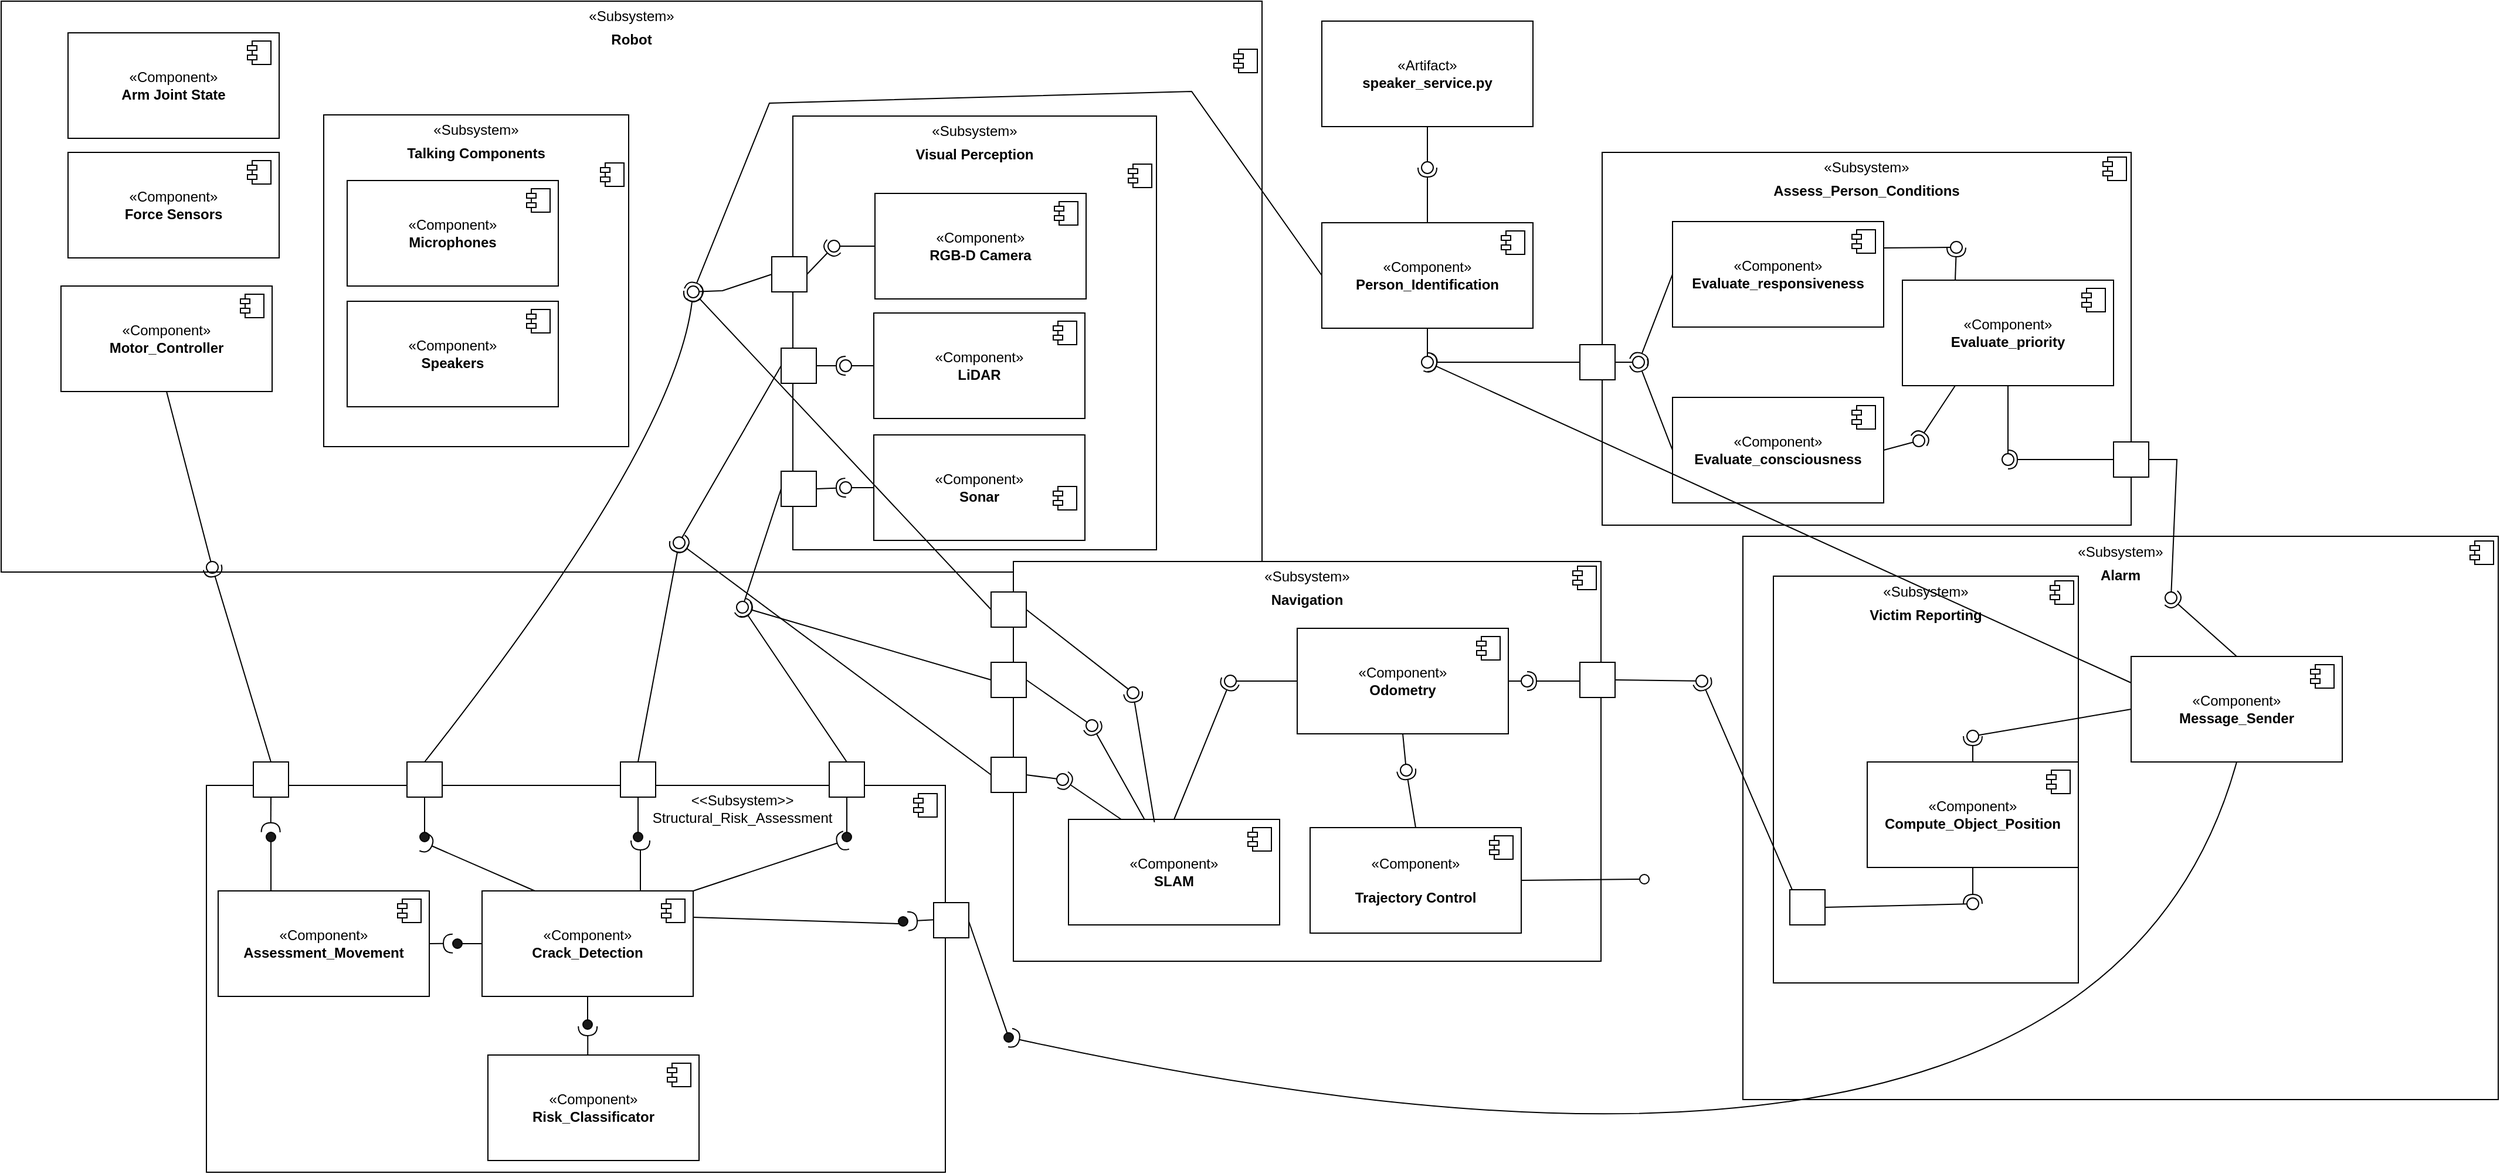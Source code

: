 <mxfile>
    <diagram id="xDpfQ2xx_pJfGpRfY9H-" name="Page-1">
        <mxGraphModel dx="2230" dy="1126" grid="1" gridSize="10" guides="1" tooltips="1" connect="1" arrows="1" fold="1" page="1" pageScale="1" pageWidth="850" pageHeight="1100" math="0" shadow="0">
            <root>
                <mxCell id="0"/>
                <mxCell id="1" parent="0"/>
                <mxCell id="260" value="&lt;p style=&quot;margin:0px;margin-top:6px;text-align:center;&quot;&gt;&lt;span style=&quot;color: rgb(0, 0, 0);&quot;&gt;«Subsystem»&lt;/span&gt;&lt;/p&gt;&lt;p style=&quot;margin:0px;margin-top:6px;text-align:center;&quot;&gt;&lt;b&gt;Robot&lt;/b&gt;&lt;/p&gt;&lt;p style=&quot;margin:0px;margin-left:8px;&quot;&gt;&lt;br&gt;&lt;/p&gt;" style="align=left;overflow=fill;html=1;dropTarget=0;whiteSpace=wrap;" vertex="1" parent="1">
                    <mxGeometry x="15" y="23" width="1075" height="487" as="geometry"/>
                </mxCell>
                <mxCell id="261" value="" style="shape=component;jettyWidth=8;jettyHeight=4;" vertex="1" parent="260">
                    <mxGeometry x="1" width="20" height="20" relative="1" as="geometry">
                        <mxPoint x="-24" y="41" as="offset"/>
                    </mxGeometry>
                </mxCell>
                <mxCell id="296" value="&lt;p style=&quot;margin:0px;margin-top:6px;text-align:center;&quot;&gt;&lt;span style=&quot;color: rgb(0, 0, 0);&quot;&gt;«Subsystem»&lt;/span&gt;&lt;/p&gt;&lt;p style=&quot;margin:0px;margin-top:6px;text-align:center;&quot;&gt;&lt;b&gt;Alarm&lt;/b&gt;&lt;/p&gt;&lt;p style=&quot;margin:0px;margin-left:8px;&quot;&gt;&lt;br&gt;&lt;/p&gt;" style="align=left;overflow=fill;html=1;dropTarget=0;whiteSpace=wrap;" vertex="1" parent="1">
                    <mxGeometry x="1500" y="479.5" width="644" height="480.5" as="geometry"/>
                </mxCell>
                <mxCell id="297" value="" style="shape=component;jettyWidth=8;jettyHeight=4;" vertex="1" parent="296">
                    <mxGeometry x="1" width="20" height="20" relative="1" as="geometry">
                        <mxPoint x="-24" y="4" as="offset"/>
                    </mxGeometry>
                </mxCell>
                <mxCell id="166" value="&lt;p style=&quot;margin:0px;margin-top:6px;text-align:center;&quot;&gt;&lt;span style=&quot;color: rgb(0, 0, 0);&quot;&gt;«Subsystem»&lt;/span&gt;&lt;/p&gt;&lt;p style=&quot;margin:0px;margin-top:6px;text-align:center;&quot;&gt;&lt;b&gt;Visual Perception&lt;/b&gt;&lt;/p&gt;&lt;p style=&quot;margin:0px;margin-left:8px;&quot;&gt;&lt;br&gt;&lt;/p&gt;" style="align=left;overflow=fill;html=1;dropTarget=0;whiteSpace=wrap;" vertex="1" parent="1">
                    <mxGeometry x="690" y="121" width="310" height="370" as="geometry"/>
                </mxCell>
                <mxCell id="167" value="" style="shape=component;jettyWidth=8;jettyHeight=4;" vertex="1" parent="166">
                    <mxGeometry x="1" width="20" height="20" relative="1" as="geometry">
                        <mxPoint x="-24" y="41" as="offset"/>
                    </mxGeometry>
                </mxCell>
                <mxCell id="247" value="&lt;p style=&quot;margin:0px;margin-top:6px;text-align:center;&quot;&gt;&lt;span style=&quot;color: rgb(0, 0, 0);&quot;&gt;«Subsystem»&lt;/span&gt;&lt;/p&gt;&lt;p style=&quot;margin:0px;margin-top:6px;text-align:center;&quot;&gt;&lt;b&gt;Talking Components&lt;/b&gt;&lt;/p&gt;&lt;p style=&quot;margin:0px;margin-left:8px;&quot;&gt;&lt;br&gt;&lt;/p&gt;" style="align=left;overflow=fill;html=1;dropTarget=0;whiteSpace=wrap;" vertex="1" parent="1">
                    <mxGeometry x="290" y="120" width="260" height="283" as="geometry"/>
                </mxCell>
                <mxCell id="248" value="" style="shape=component;jettyWidth=8;jettyHeight=4;" vertex="1" parent="247">
                    <mxGeometry x="1" width="20" height="20" relative="1" as="geometry">
                        <mxPoint x="-24" y="41" as="offset"/>
                    </mxGeometry>
                </mxCell>
                <mxCell id="69" value="" style="html=1;dropTarget=0;whiteSpace=wrap;" parent="1" vertex="1">
                    <mxGeometry x="190" y="692" width="630" height="330" as="geometry"/>
                </mxCell>
                <mxCell id="70" value="" style="shape=module;jettyWidth=8;jettyHeight=4;" parent="69" vertex="1">
                    <mxGeometry x="1" width="20" height="20" relative="1" as="geometry">
                        <mxPoint x="-27" y="7" as="offset"/>
                    </mxGeometry>
                </mxCell>
                <mxCell id="19" value="«Component»&lt;br&gt;&lt;b&gt;Microphones&lt;/b&gt;" style="html=1;dropTarget=0;whiteSpace=wrap;" parent="1" vertex="1">
                    <mxGeometry x="310" y="176" width="180" height="90" as="geometry"/>
                </mxCell>
                <mxCell id="20" value="" style="shape=module;jettyWidth=8;jettyHeight=4;" parent="19" vertex="1">
                    <mxGeometry x="1" width="20" height="20" relative="1" as="geometry">
                        <mxPoint x="-27" y="7" as="offset"/>
                    </mxGeometry>
                </mxCell>
                <mxCell id="21" value="«Component»&lt;br&gt;&lt;b&gt;Speakers&lt;/b&gt;" style="html=1;dropTarget=0;whiteSpace=wrap;" parent="1" vertex="1">
                    <mxGeometry x="310" y="279" width="180" height="90" as="geometry"/>
                </mxCell>
                <mxCell id="22" value="" style="shape=module;jettyWidth=8;jettyHeight=4;" parent="21" vertex="1">
                    <mxGeometry x="1" width="20" height="20" relative="1" as="geometry">
                        <mxPoint x="-27" y="7" as="offset"/>
                    </mxGeometry>
                </mxCell>
                <mxCell id="51" value="" style="html=1;rounded=0;" parent="1" vertex="1">
                    <mxGeometry x="680" y="319" width="30" height="30" as="geometry"/>
                </mxCell>
                <mxCell id="64" value="" style="rounded=0;orthogonalLoop=1;jettySize=auto;html=1;endArrow=halfCircle;endFill=0;endSize=6;strokeWidth=1;sketch=0;fontSize=12;curved=1;exitX=0.5;exitY=0;exitDx=0;exitDy=0;entryX=0.985;entryY=0.769;entryDx=0;entryDy=0;entryPerimeter=0;" parent="1" source="72" target="246" edge="1">
                    <mxGeometry relative="1" as="geometry">
                        <mxPoint x="-144.7" y="542.7" as="sourcePoint"/>
                        <mxPoint x="-290.48" y="498.52" as="targetPoint"/>
                        <Array as="points">
                            <mxPoint x="590" y="400"/>
                        </Array>
                    </mxGeometry>
                </mxCell>
                <mxCell id="67" value="«Component»&lt;br&gt;&lt;b&gt;Crack_Detection&lt;/b&gt;" style="html=1;dropTarget=0;whiteSpace=wrap;" parent="1" vertex="1">
                    <mxGeometry x="425" y="782" width="180" height="90" as="geometry"/>
                </mxCell>
                <mxCell id="68" value="" style="shape=module;jettyWidth=8;jettyHeight=4;" parent="67" vertex="1">
                    <mxGeometry x="1" width="20" height="20" relative="1" as="geometry">
                        <mxPoint x="-27" y="7" as="offset"/>
                    </mxGeometry>
                </mxCell>
                <mxCell id="71" value="&amp;lt;&amp;lt;Subsystem&amp;gt;&amp;gt;&lt;br&gt;Structural_Risk_Assessment" style="text;html=1;align=center;verticalAlign=middle;whiteSpace=wrap;rounded=0;" parent="1" vertex="1">
                    <mxGeometry x="592" y="692" width="110" height="40" as="geometry"/>
                </mxCell>
                <mxCell id="72" value="" style="html=1;rounded=0;" parent="1" vertex="1">
                    <mxGeometry x="361" y="672" width="30" height="30" as="geometry"/>
                </mxCell>
                <mxCell id="73" value="" style="html=1;rounded=0;" parent="1" vertex="1">
                    <mxGeometry x="543" y="672" width="30" height="30" as="geometry"/>
                </mxCell>
                <mxCell id="74" value="" style="html=1;rounded=0;" parent="1" vertex="1">
                    <mxGeometry x="721" y="672" width="30" height="30" as="geometry"/>
                </mxCell>
                <mxCell id="76" value="" style="endArrow=none;html=1;rounded=0;align=center;verticalAlign=top;endFill=0;labelBackgroundColor=none;endSize=2;" parent="1" source="78" edge="1">
                    <mxGeometry relative="1" as="geometry">
                        <mxPoint x="376" y="732" as="targetPoint"/>
                    </mxGeometry>
                </mxCell>
                <mxCell id="77" value="" style="endArrow=none;html=1;rounded=0;align=center;verticalAlign=top;endFill=0;labelBackgroundColor=none;endSize=2;" parent="1" target="78" edge="1">
                    <mxGeometry relative="1" as="geometry">
                        <mxPoint x="376" y="702" as="sourcePoint"/>
                        <mxPoint x="376" y="732" as="targetPoint"/>
                    </mxGeometry>
                </mxCell>
                <mxCell id="78" value="" style="ellipse;html=1;fontSize=11;align=center;fillColor=#191919;points=[];aspect=fixed;resizable=0;verticalAlign=bottom;labelPosition=center;verticalLabelPosition=top;flipH=1;" parent="1" vertex="1">
                    <mxGeometry x="372" y="732" width="8" height="8" as="geometry"/>
                </mxCell>
                <mxCell id="80" value="" style="endArrow=none;html=1;rounded=0;align=center;verticalAlign=top;endFill=0;labelBackgroundColor=none;endSize=2;" parent="1" target="81" edge="1">
                    <mxGeometry relative="1" as="geometry">
                        <mxPoint x="558" y="702" as="sourcePoint"/>
                        <mxPoint x="558" y="732" as="targetPoint"/>
                    </mxGeometry>
                </mxCell>
                <mxCell id="81" value="" style="ellipse;html=1;fontSize=11;align=center;fillColor=#191919;points=[];aspect=fixed;resizable=0;verticalAlign=bottom;labelPosition=center;verticalLabelPosition=top;flipH=1;" parent="1" vertex="1">
                    <mxGeometry x="554" y="732" width="8" height="8" as="geometry"/>
                </mxCell>
                <mxCell id="82" value="" style="endArrow=none;html=1;rounded=0;align=center;verticalAlign=top;endFill=0;labelBackgroundColor=none;endSize=2;" parent="1" target="83" edge="1">
                    <mxGeometry relative="1" as="geometry">
                        <mxPoint x="736" y="702" as="sourcePoint"/>
                        <mxPoint x="736" y="732" as="targetPoint"/>
                    </mxGeometry>
                </mxCell>
                <mxCell id="83" value="" style="ellipse;html=1;fontSize=11;align=center;fillColor=#191919;points=[];aspect=fixed;resizable=0;verticalAlign=bottom;labelPosition=center;verticalLabelPosition=top;flipH=1;" parent="1" vertex="1">
                    <mxGeometry x="732" y="732" width="8" height="8" as="geometry"/>
                </mxCell>
                <mxCell id="84" value="" style="rounded=0;orthogonalLoop=1;jettySize=auto;html=1;endArrow=halfCircle;endFill=0;endSize=6;strokeWidth=1;sketch=0;fontSize=12;curved=1;exitX=0.25;exitY=0;exitDx=0;exitDy=0;entryX=0.643;entryY=1.054;entryDx=0;entryDy=0;entryPerimeter=0;" parent="1" source="67" target="78" edge="1">
                    <mxGeometry relative="1" as="geometry">
                        <mxPoint x="371.43" y="842" as="sourcePoint"/>
                        <mxPoint x="371.72" y="812" as="targetPoint"/>
                    </mxGeometry>
                </mxCell>
                <mxCell id="85" value="" style="rounded=0;orthogonalLoop=1;jettySize=auto;html=1;endArrow=halfCircle;endFill=0;endSize=6;strokeWidth=1;sketch=0;fontSize=12;curved=1;exitX=0.75;exitY=0;exitDx=0;exitDy=0;" parent="1" source="67" edge="1">
                    <mxGeometry relative="1" as="geometry">
                        <mxPoint x="447" y="842" as="sourcePoint"/>
                        <mxPoint x="560" y="739" as="targetPoint"/>
                    </mxGeometry>
                </mxCell>
                <mxCell id="86" value="" style="rounded=0;orthogonalLoop=1;jettySize=auto;html=1;endArrow=halfCircle;endFill=0;endSize=6;strokeWidth=1;sketch=0;fontSize=12;curved=1;entryX=0.571;entryY=0.839;entryDx=0;entryDy=0;entryPerimeter=0;exitX=1;exitY=0;exitDx=0;exitDy=0;" parent="1" source="67" target="83" edge="1">
                    <mxGeometry relative="1" as="geometry">
                        <mxPoint x="482" y="852" as="sourcePoint"/>
                        <mxPoint x="563" y="749" as="targetPoint"/>
                    </mxGeometry>
                </mxCell>
                <mxCell id="88" value="" style="html=1;rounded=0;" parent="1" vertex="1">
                    <mxGeometry x="810" y="792" width="30" height="30" as="geometry"/>
                </mxCell>
                <mxCell id="93" value="" style="endArrow=none;html=1;rounded=0;align=center;verticalAlign=top;endFill=0;labelBackgroundColor=none;endSize=2;exitX=0.5;exitY=0.768;exitDx=0;exitDy=0;exitPerimeter=0;entryX=1;entryY=0.25;entryDx=0;entryDy=0;" parent="1" source="92" target="67" edge="1">
                    <mxGeometry relative="1" as="geometry">
                        <mxPoint x="569.71" y="602" as="sourcePoint"/>
                        <mxPoint x="569.71" y="632" as="targetPoint"/>
                    </mxGeometry>
                </mxCell>
                <mxCell id="94" value="" style="rounded=0;orthogonalLoop=1;jettySize=auto;html=1;endArrow=halfCircle;endFill=0;endSize=6;strokeWidth=1;sketch=0;fontSize=12;curved=1;exitX=0.5;exitY=0;exitDx=0;exitDy=0;" parent="1" target="92" edge="1">
                    <mxGeometry relative="1" as="geometry">
                        <mxPoint x="810" y="806.66" as="sourcePoint"/>
                        <mxPoint x="789.71" y="806.66" as="targetPoint"/>
                    </mxGeometry>
                </mxCell>
                <mxCell id="92" value="" style="ellipse;html=1;fontSize=11;align=center;fillColor=#191919;points=[];aspect=fixed;resizable=0;verticalAlign=bottom;labelPosition=center;verticalLabelPosition=top;flipH=1;" parent="1" vertex="1">
                    <mxGeometry x="780" y="804" width="8" height="8" as="geometry"/>
                </mxCell>
                <mxCell id="99" value="" style="endArrow=none;html=1;rounded=0;align=center;verticalAlign=top;endFill=0;labelBackgroundColor=none;endSize=2;exitX=1;exitY=0.5;exitDx=0;exitDy=0;" parent="1" target="101" edge="1">
                    <mxGeometry relative="1" as="geometry">
                        <mxPoint x="840" y="808" as="sourcePoint"/>
                        <mxPoint x="779.71" y="643" as="targetPoint"/>
                    </mxGeometry>
                </mxCell>
                <mxCell id="101" value="" style="ellipse;html=1;fontSize=11;align=center;fillColor=#191919;points=[];aspect=fixed;resizable=0;verticalAlign=bottom;labelPosition=center;verticalLabelPosition=top;flipH=1;" parent="1" vertex="1">
                    <mxGeometry x="870" y="903" width="8" height="8" as="geometry"/>
                </mxCell>
                <mxCell id="104" value="" style="rounded=0;orthogonalLoop=1;jettySize=auto;html=1;endArrow=halfCircle;endFill=0;endSize=6;strokeWidth=1;sketch=0;fontSize=12;curved=1;exitX=0.5;exitY=1;exitDx=0;exitDy=0;entryX=0.339;entryY=0.518;entryDx=0;entryDy=0;entryPerimeter=0;" parent="1" source="187" target="101" edge="1">
                    <mxGeometry relative="1" as="geometry">
                        <mxPoint x="1300" y="1005" as="sourcePoint"/>
                        <mxPoint x="378" y="551" as="targetPoint"/>
                        <Array as="points">
                            <mxPoint x="1800" y="1110"/>
                        </Array>
                    </mxGeometry>
                </mxCell>
                <mxCell id="109" value="«Component»&lt;br&gt;&lt;b&gt;Motor_Controller&lt;/b&gt;" style="html=1;dropTarget=0;whiteSpace=wrap;" parent="1" vertex="1">
                    <mxGeometry x="66" y="266" width="180" height="90" as="geometry"/>
                </mxCell>
                <mxCell id="110" value="" style="shape=module;jettyWidth=8;jettyHeight=4;" parent="109" vertex="1">
                    <mxGeometry x="1" width="20" height="20" relative="1" as="geometry">
                        <mxPoint x="-27" y="7" as="offset"/>
                    </mxGeometry>
                </mxCell>
                <mxCell id="131" value="«Component»&lt;br&gt;&lt;b&gt;Assessment_Movement&lt;/b&gt;" style="html=1;dropTarget=0;whiteSpace=wrap;" parent="1" vertex="1">
                    <mxGeometry x="200" y="782" width="180" height="90" as="geometry"/>
                </mxCell>
                <mxCell id="132" value="" style="shape=module;jettyWidth=8;jettyHeight=4;" parent="131" vertex="1">
                    <mxGeometry x="1" width="20" height="20" relative="1" as="geometry">
                        <mxPoint x="-27" y="7" as="offset"/>
                    </mxGeometry>
                </mxCell>
                <mxCell id="134" value="" style="rounded=0;orthogonalLoop=1;jettySize=auto;html=1;endArrow=halfCircle;endFill=0;endSize=6;strokeWidth=1;sketch=0;fontSize=12;curved=1;exitX=1;exitY=0.5;exitDx=0;exitDy=0;" parent="1" source="131" edge="1">
                    <mxGeometry relative="1" as="geometry">
                        <mxPoint x="380" y="826.82" as="sourcePoint"/>
                        <mxPoint x="400" y="826.82" as="targetPoint"/>
                    </mxGeometry>
                </mxCell>
                <mxCell id="135" value="" style="endArrow=none;html=1;rounded=0;align=center;verticalAlign=top;endFill=0;labelBackgroundColor=none;endSize=2;exitX=0;exitY=0.5;exitDx=0;exitDy=0;" parent="1" source="67" target="136" edge="1">
                    <mxGeometry relative="1" as="geometry">
                        <mxPoint x="418" y="827" as="sourcePoint"/>
                        <mxPoint x="382" y="823" as="targetPoint"/>
                    </mxGeometry>
                </mxCell>
                <mxCell id="136" value="" style="ellipse;html=1;fontSize=11;align=center;fillColor=#191919;points=[];aspect=fixed;resizable=0;verticalAlign=bottom;labelPosition=center;verticalLabelPosition=top;flipH=1;" parent="1" vertex="1">
                    <mxGeometry x="400" y="823" width="8" height="8" as="geometry"/>
                </mxCell>
                <mxCell id="138" value="" style="fontStyle=0;labelPosition=right;verticalLabelPosition=middle;align=left;verticalAlign=middle;spacingLeft=2;" parent="1" vertex="1">
                    <mxGeometry x="230" y="672" width="30" height="30" as="geometry"/>
                </mxCell>
                <mxCell id="141" value="«Component»&lt;br&gt;&lt;b&gt;Risk_Classificator&lt;/b&gt;" style="html=1;dropTarget=0;whiteSpace=wrap;" parent="1" vertex="1">
                    <mxGeometry x="430" y="922" width="180" height="90" as="geometry"/>
                </mxCell>
                <mxCell id="142" value="" style="shape=module;jettyWidth=8;jettyHeight=4;" parent="141" vertex="1">
                    <mxGeometry x="1" width="20" height="20" relative="1" as="geometry">
                        <mxPoint x="-27" y="7" as="offset"/>
                    </mxGeometry>
                </mxCell>
                <mxCell id="143" value="" style="rounded=0;orthogonalLoop=1;jettySize=auto;html=1;endArrow=halfCircle;endFill=0;endSize=6;strokeWidth=1;sketch=0;fontSize=12;curved=1;exitX=0.473;exitY=0.003;exitDx=0;exitDy=0;exitPerimeter=0;entryX=0.487;entryY=0.685;entryDx=0;entryDy=0;entryPerimeter=0;" parent="1" source="141" target="145" edge="1">
                    <mxGeometry relative="1" as="geometry">
                        <mxPoint x="519" y="906" as="sourcePoint"/>
                        <mxPoint x="539" y="905.82" as="targetPoint"/>
                    </mxGeometry>
                </mxCell>
                <mxCell id="144" value="" style="endArrow=none;html=1;rounded=0;align=center;verticalAlign=top;endFill=0;labelBackgroundColor=none;endSize=2;exitX=0.5;exitY=1;exitDx=0;exitDy=0;" parent="1" source="67" target="145" edge="1">
                    <mxGeometry relative="1" as="geometry">
                        <mxPoint x="564" y="906" as="sourcePoint"/>
                        <mxPoint x="521" y="902" as="targetPoint"/>
                    </mxGeometry>
                </mxCell>
                <mxCell id="145" value="" style="ellipse;html=1;fontSize=11;align=center;fillColor=#191919;points=[];aspect=fixed;resizable=0;verticalAlign=bottom;labelPosition=center;verticalLabelPosition=top;flipH=1;" parent="1" vertex="1">
                    <mxGeometry x="511" y="892" width="8" height="8" as="geometry"/>
                </mxCell>
                <mxCell id="148" value="" style="rounded=0;orthogonalLoop=1;jettySize=auto;html=1;endArrow=halfCircle;endFill=0;endSize=6;strokeWidth=1;sketch=0;fontSize=12;curved=1;exitX=0.5;exitY=1;exitDx=0;exitDy=0;entryX=0.087;entryY=0.121;entryDx=0;entryDy=0;entryPerimeter=0;" parent="1" source="138" target="69" edge="1">
                    <mxGeometry relative="1" as="geometry">
                        <mxPoint x="480" y="792" as="sourcePoint"/>
                        <mxPoint x="385" y="750" as="targetPoint"/>
                    </mxGeometry>
                </mxCell>
                <mxCell id="149" value="" style="endArrow=none;html=1;rounded=0;align=center;verticalAlign=top;endFill=0;labelBackgroundColor=none;endSize=2;exitX=0.25;exitY=0;exitDx=0;exitDy=0;" parent="1" source="131" target="150" edge="1">
                    <mxGeometry relative="1" as="geometry">
                        <mxPoint x="386" y="712" as="sourcePoint"/>
                        <mxPoint x="386" y="742" as="targetPoint"/>
                    </mxGeometry>
                </mxCell>
                <mxCell id="150" value="" style="ellipse;html=1;fontSize=11;align=center;fillColor=#191919;points=[];aspect=fixed;resizable=0;verticalAlign=bottom;labelPosition=center;verticalLabelPosition=top;flipH=1;" parent="1" vertex="1">
                    <mxGeometry x="241" y="732" width="8" height="8" as="geometry"/>
                </mxCell>
                <mxCell id="160" value="&lt;p style=&quot;margin:0px;margin-top:6px;text-align:center;&quot;&gt;&lt;span style=&quot;color: rgb(0, 0, 0);&quot;&gt;«Subsystem»&lt;/span&gt;&lt;/p&gt;&lt;p style=&quot;margin:0px;margin-top:6px;text-align:center;&quot;&gt;&lt;b&gt;Victim Reporting&lt;/b&gt;&lt;/p&gt;&lt;p style=&quot;margin:0px;margin-left:8px;&quot;&gt;&lt;br&gt;&lt;/p&gt;" style="align=left;overflow=fill;html=1;dropTarget=0;whiteSpace=wrap;" vertex="1" parent="1">
                    <mxGeometry x="1526" y="513.5" width="260" height="347" as="geometry"/>
                </mxCell>
                <mxCell id="161" value="" style="shape=component;jettyWidth=8;jettyHeight=4;" vertex="1" parent="160">
                    <mxGeometry x="1" width="20" height="20" relative="1" as="geometry">
                        <mxPoint x="-24" y="4" as="offset"/>
                    </mxGeometry>
                </mxCell>
                <mxCell id="162" value="&lt;p style=&quot;margin:0px;margin-top:6px;text-align:center;&quot;&gt;&lt;span style=&quot;color: rgb(0, 0, 0);&quot;&gt;«Subsystem»&lt;/span&gt;&lt;/p&gt;&lt;p style=&quot;margin:0px;margin-top:6px;text-align:center;&quot;&gt;&lt;b&gt;Assess_Person_Conditions&lt;/b&gt;&lt;/p&gt;&lt;p style=&quot;margin:0px;margin-left:8px;&quot;&gt;&lt;br&gt;&lt;/p&gt;" style="align=left;overflow=fill;html=1;dropTarget=0;whiteSpace=wrap;" vertex="1" parent="1">
                    <mxGeometry x="1380" y="152" width="451" height="318" as="geometry"/>
                </mxCell>
                <mxCell id="163" value="" style="shape=component;jettyWidth=8;jettyHeight=4;" vertex="1" parent="162">
                    <mxGeometry x="1" width="20" height="20" relative="1" as="geometry">
                        <mxPoint x="-24" y="4" as="offset"/>
                    </mxGeometry>
                </mxCell>
                <mxCell id="164" value="&lt;p style=&quot;margin:0px;margin-top:6px;text-align:center;&quot;&gt;&lt;span style=&quot;color: rgb(0, 0, 0);&quot;&gt;«Subsystem»&lt;/span&gt;&lt;/p&gt;&lt;p style=&quot;margin:0px;margin-top:6px;text-align:center;&quot;&gt;&lt;b&gt;Navigation&lt;/b&gt;&lt;/p&gt;&lt;p style=&quot;margin:0px;margin-left:8px;&quot;&gt;&lt;br&gt;&lt;/p&gt;" style="align=left;overflow=fill;html=1;dropTarget=0;whiteSpace=wrap;" vertex="1" parent="1">
                    <mxGeometry x="878" y="501" width="501" height="341" as="geometry"/>
                </mxCell>
                <mxCell id="165" value="" style="shape=component;jettyWidth=8;jettyHeight=4;" vertex="1" parent="164">
                    <mxGeometry x="1" width="20" height="20" relative="1" as="geometry">
                        <mxPoint x="-24" y="4" as="offset"/>
                    </mxGeometry>
                </mxCell>
                <mxCell id="168" value="«Component»&lt;br&gt;&lt;b&gt;RGB-D Camera&lt;/b&gt;" style="html=1;dropTarget=0;whiteSpace=wrap;" vertex="1" parent="1">
                    <mxGeometry x="760" y="187" width="180" height="90" as="geometry"/>
                </mxCell>
                <mxCell id="169" value="" style="shape=module;jettyWidth=8;jettyHeight=4;" vertex="1" parent="168">
                    <mxGeometry x="1" width="20" height="20" relative="1" as="geometry">
                        <mxPoint x="-27" y="7" as="offset"/>
                    </mxGeometry>
                </mxCell>
                <mxCell id="170" value="«Component»&lt;br&gt;&lt;b&gt;LiDAR&lt;/b&gt;" style="html=1;dropTarget=0;whiteSpace=wrap;" vertex="1" parent="1">
                    <mxGeometry x="759" y="289" width="180" height="90" as="geometry"/>
                </mxCell>
                <mxCell id="171" value="" style="shape=module;jettyWidth=8;jettyHeight=4;" vertex="1" parent="170">
                    <mxGeometry x="1" width="20" height="20" relative="1" as="geometry">
                        <mxPoint x="-27" y="7" as="offset"/>
                    </mxGeometry>
                </mxCell>
                <mxCell id="172" value="«Component»&lt;br&gt;&lt;b&gt;Sonar&lt;/b&gt;" style="html=1;dropTarget=0;whiteSpace=wrap;" vertex="1" parent="1">
                    <mxGeometry x="759" y="393" width="180" height="90" as="geometry"/>
                </mxCell>
                <mxCell id="173" value="" style="shape=module;jettyWidth=8;jettyHeight=4;" vertex="1" parent="172">
                    <mxGeometry x="1" width="20" height="20" relative="1" as="geometry">
                        <mxPoint x="-27" y="44" as="offset"/>
                    </mxGeometry>
                </mxCell>
                <mxCell id="174" value="«Component»&lt;br&gt;&lt;b&gt;Force Sensors&lt;/b&gt;" style="html=1;dropTarget=0;whiteSpace=wrap;" vertex="1" parent="1">
                    <mxGeometry x="72" y="152" width="180" height="90" as="geometry"/>
                </mxCell>
                <mxCell id="175" value="" style="shape=module;jettyWidth=8;jettyHeight=4;" vertex="1" parent="174">
                    <mxGeometry x="1" width="20" height="20" relative="1" as="geometry">
                        <mxPoint x="-27" y="7" as="offset"/>
                    </mxGeometry>
                </mxCell>
                <mxCell id="176" value="«Component»&lt;br&gt;&lt;b&gt;Odometry&lt;/b&gt;" style="html=1;dropTarget=0;whiteSpace=wrap;" vertex="1" parent="1">
                    <mxGeometry x="1120" y="558" width="180" height="90" as="geometry"/>
                </mxCell>
                <mxCell id="177" value="" style="shape=module;jettyWidth=8;jettyHeight=4;" vertex="1" parent="176">
                    <mxGeometry x="1" width="20" height="20" relative="1" as="geometry">
                        <mxPoint x="-27" y="7" as="offset"/>
                    </mxGeometry>
                </mxCell>
                <mxCell id="178" value="«Component»&lt;br&gt;&lt;b&gt;Arm Joint State&lt;/b&gt;" style="html=1;dropTarget=0;whiteSpace=wrap;" vertex="1" parent="1">
                    <mxGeometry x="72" y="50" width="180" height="90" as="geometry"/>
                </mxCell>
                <mxCell id="179" value="" style="shape=module;jettyWidth=8;jettyHeight=4;" vertex="1" parent="178">
                    <mxGeometry x="1" width="20" height="20" relative="1" as="geometry">
                        <mxPoint x="-27" y="7" as="offset"/>
                    </mxGeometry>
                </mxCell>
                <mxCell id="180" value="«Component»&lt;br&gt;&lt;b&gt;Person_Identification&lt;/b&gt;" style="html=1;dropTarget=0;whiteSpace=wrap;" vertex="1" parent="1">
                    <mxGeometry x="1141" y="212" width="180" height="90" as="geometry"/>
                </mxCell>
                <mxCell id="181" value="" style="shape=module;jettyWidth=8;jettyHeight=4;" vertex="1" parent="180">
                    <mxGeometry x="1" width="20" height="20" relative="1" as="geometry">
                        <mxPoint x="-27" y="7" as="offset"/>
                    </mxGeometry>
                </mxCell>
                <mxCell id="182" value="«Component»&lt;br&gt;&lt;b&gt;&lt;br&gt;Trajectory Control&lt;/b&gt;" style="html=1;dropTarget=0;whiteSpace=wrap;" vertex="1" parent="1">
                    <mxGeometry x="1131" y="728" width="180" height="90" as="geometry"/>
                </mxCell>
                <mxCell id="183" value="" style="shape=module;jettyWidth=8;jettyHeight=4;" vertex="1" parent="182">
                    <mxGeometry x="1" width="20" height="20" relative="1" as="geometry">
                        <mxPoint x="-27" y="7" as="offset"/>
                    </mxGeometry>
                </mxCell>
                <mxCell id="184" value="" style="rounded=0;orthogonalLoop=1;jettySize=auto;html=1;endArrow=halfCircle;endFill=0;endSize=6;strokeWidth=1;sketch=0;exitX=0.5;exitY=0;exitDx=0;exitDy=0;" edge="1" parent="1" source="182" target="186">
                    <mxGeometry relative="1" as="geometry">
                        <mxPoint x="1110" y="669" as="sourcePoint"/>
                    </mxGeometry>
                </mxCell>
                <mxCell id="185" value="" style="rounded=0;orthogonalLoop=1;jettySize=auto;html=1;endArrow=oval;endFill=0;sketch=0;sourcePerimeterSpacing=0;targetPerimeterSpacing=0;endSize=10;exitX=0.5;exitY=1;exitDx=0;exitDy=0;" edge="1" parent="1" source="176" target="186">
                    <mxGeometry relative="1" as="geometry">
                        <mxPoint x="1070" y="669" as="sourcePoint"/>
                    </mxGeometry>
                </mxCell>
                <mxCell id="186" value="" style="ellipse;whiteSpace=wrap;html=1;align=center;aspect=fixed;fillColor=none;strokeColor=none;resizable=0;perimeter=centerPerimeter;rotatable=0;allowArrows=0;points=[];outlineConnect=1;" vertex="1" parent="1">
                    <mxGeometry x="1208" y="674" width="10" height="10" as="geometry"/>
                </mxCell>
                <mxCell id="187" value="«Component»&lt;br&gt;&lt;b&gt;Message_Sender&lt;/b&gt;" style="html=1;dropTarget=0;whiteSpace=wrap;" vertex="1" parent="1">
                    <mxGeometry x="1831" y="582" width="180" height="90" as="geometry"/>
                </mxCell>
                <mxCell id="188" value="" style="shape=module;jettyWidth=8;jettyHeight=4;" vertex="1" parent="187">
                    <mxGeometry x="1" width="20" height="20" relative="1" as="geometry">
                        <mxPoint x="-27" y="7" as="offset"/>
                    </mxGeometry>
                </mxCell>
                <mxCell id="189" value="«Component»&lt;br&gt;&lt;b&gt;Compute_Object_Position&lt;/b&gt;" style="html=1;dropTarget=0;whiteSpace=wrap;" vertex="1" parent="1">
                    <mxGeometry x="1606" y="672" width="180" height="90" as="geometry"/>
                </mxCell>
                <mxCell id="190" value="" style="shape=module;jettyWidth=8;jettyHeight=4;" vertex="1" parent="189">
                    <mxGeometry x="1" width="20" height="20" relative="1" as="geometry">
                        <mxPoint x="-27" y="7" as="offset"/>
                    </mxGeometry>
                </mxCell>
                <mxCell id="191" value="" style="rounded=0;orthogonalLoop=1;jettySize=auto;html=1;endArrow=oval;endFill=0;sketch=0;sourcePerimeterSpacing=0;targetPerimeterSpacing=0;endSize=10;exitX=0.5;exitY=1;exitDx=0;exitDy=0;" edge="1" parent="1" source="221" target="192">
                    <mxGeometry relative="1" as="geometry">
                        <mxPoint x="939" y="177" as="sourcePoint"/>
                    </mxGeometry>
                </mxCell>
                <mxCell id="192" value="" style="ellipse;whiteSpace=wrap;html=1;align=center;aspect=fixed;fillColor=none;strokeColor=none;resizable=0;perimeter=centerPerimeter;rotatable=0;allowArrows=0;points=[];outlineConnect=1;" vertex="1" parent="1">
                    <mxGeometry x="1226" y="160" width="10" height="10" as="geometry"/>
                </mxCell>
                <mxCell id="193" value="" style="html=1;rounded=0;direction=south;" vertex="1" parent="1">
                    <mxGeometry x="672" y="241" width="30" height="30" as="geometry"/>
                </mxCell>
                <mxCell id="194" value="" style="rounded=0;orthogonalLoop=1;jettySize=auto;html=1;endArrow=halfCircle;endFill=0;endSize=6;strokeWidth=1;sketch=0;exitX=0.5;exitY=0;exitDx=0;exitDy=0;" edge="1" parent="1" source="193" target="196">
                    <mxGeometry relative="1" as="geometry">
                        <mxPoint x="982.0" y="231" as="sourcePoint"/>
                    </mxGeometry>
                </mxCell>
                <mxCell id="195" value="" style="rounded=0;orthogonalLoop=1;jettySize=auto;html=1;endArrow=oval;endFill=0;sketch=0;sourcePerimeterSpacing=0;targetPerimeterSpacing=0;endSize=10;exitX=0;exitY=0.5;exitDx=0;exitDy=0;" edge="1" parent="1" source="168" target="196">
                    <mxGeometry relative="1" as="geometry">
                        <mxPoint x="972" y="177" as="sourcePoint"/>
                    </mxGeometry>
                </mxCell>
                <mxCell id="196" value="" style="ellipse;whiteSpace=wrap;html=1;align=center;aspect=fixed;fillColor=none;strokeColor=none;resizable=0;perimeter=centerPerimeter;rotatable=0;allowArrows=0;points=[];outlineConnect=1;" vertex="1" parent="1">
                    <mxGeometry x="720" y="227" width="10" height="10" as="geometry"/>
                </mxCell>
                <mxCell id="197" value="" style="rounded=0;orthogonalLoop=1;jettySize=auto;html=1;endArrow=halfCircle;endFill=0;endSize=6;strokeWidth=1;sketch=0;exitX=0.5;exitY=1;exitDx=0;exitDy=0;" edge="1" parent="1" source="228" target="199">
                    <mxGeometry relative="1" as="geometry">
                        <mxPoint x="1074" y="336" as="sourcePoint"/>
                    </mxGeometry>
                </mxCell>
                <mxCell id="198" value="" style="rounded=0;orthogonalLoop=1;jettySize=auto;html=1;endArrow=oval;endFill=0;sketch=0;sourcePerimeterSpacing=0;targetPerimeterSpacing=0;endSize=10;exitX=0.5;exitY=1;exitDx=0;exitDy=0;" edge="1" parent="1" source="180" target="199">
                    <mxGeometry relative="1" as="geometry">
                        <mxPoint x="1231" y="357" as="sourcePoint"/>
                    </mxGeometry>
                </mxCell>
                <mxCell id="199" value="" style="ellipse;whiteSpace=wrap;html=1;align=center;aspect=fixed;fillColor=none;strokeColor=none;resizable=0;perimeter=centerPerimeter;rotatable=0;allowArrows=0;points=[];outlineConnect=1;" vertex="1" parent="1">
                    <mxGeometry x="1226" y="326" width="10" height="10" as="geometry"/>
                </mxCell>
                <mxCell id="200" value="" style="ellipse;whiteSpace=wrap;html=1;align=center;aspect=fixed;fillColor=none;strokeColor=none;resizable=0;perimeter=centerPerimeter;rotatable=0;allowArrows=0;points=[];outlineConnect=1;" vertex="1" parent="1">
                    <mxGeometry x="1086" y="261" width="10" height="10" as="geometry"/>
                </mxCell>
                <mxCell id="201" value="" style="html=1;rounded=0;" vertex="1" parent="1">
                    <mxGeometry x="1361" y="587" width="30" height="30" as="geometry"/>
                </mxCell>
                <mxCell id="202" value="" style="rounded=0;orthogonalLoop=1;jettySize=auto;html=1;endArrow=halfCircle;endFill=0;endSize=6;strokeWidth=1;sketch=0;exitX=0;exitY=0.5;exitDx=0;exitDy=0;" edge="1" parent="1" target="204">
                    <mxGeometry relative="1" as="geometry">
                        <mxPoint x="1361" y="603" as="sourcePoint"/>
                    </mxGeometry>
                </mxCell>
                <mxCell id="203" value="" style="rounded=0;orthogonalLoop=1;jettySize=auto;html=1;endArrow=oval;endFill=0;sketch=0;sourcePerimeterSpacing=0;targetPerimeterSpacing=0;endSize=10;exitX=1;exitY=0.5;exitDx=0;exitDy=0;" edge="1" parent="1" source="176" target="204">
                    <mxGeometry relative="1" as="geometry">
                        <mxPoint x="1296" y="603" as="sourcePoint"/>
                    </mxGeometry>
                </mxCell>
                <mxCell id="204" value="" style="ellipse;whiteSpace=wrap;html=1;align=center;aspect=fixed;fillColor=none;strokeColor=none;resizable=0;perimeter=centerPerimeter;rotatable=0;allowArrows=0;points=[];outlineConnect=1;" vertex="1" parent="1">
                    <mxGeometry x="1311" y="598" width="10" height="10" as="geometry"/>
                </mxCell>
                <mxCell id="205" value="" style="rounded=0;orthogonalLoop=1;jettySize=auto;html=1;endArrow=halfCircle;endFill=0;endSize=6;strokeWidth=1;sketch=0;exitX=0.5;exitY=1;exitDx=0;exitDy=0;" edge="1" parent="1" source="208" target="207">
                    <mxGeometry relative="1" as="geometry">
                        <mxPoint x="1701" y="839" as="sourcePoint"/>
                    </mxGeometry>
                </mxCell>
                <mxCell id="206" value="" style="rounded=0;orthogonalLoop=1;jettySize=auto;html=1;endArrow=oval;endFill=0;sketch=0;sourcePerimeterSpacing=0;targetPerimeterSpacing=0;endSize=10;exitX=1;exitY=0.5;exitDx=0;exitDy=0;" edge="1" parent="1" source="201" target="207">
                    <mxGeometry relative="1" as="geometry">
                        <mxPoint x="1538" y="388" as="sourcePoint"/>
                    </mxGeometry>
                </mxCell>
                <mxCell id="207" value="" style="ellipse;whiteSpace=wrap;html=1;align=center;aspect=fixed;fillColor=none;strokeColor=none;resizable=0;perimeter=centerPerimeter;rotatable=0;allowArrows=0;points=[];outlineConnect=1;" vertex="1" parent="1">
                    <mxGeometry x="1460" y="598" width="10" height="10" as="geometry"/>
                </mxCell>
                <mxCell id="208" value="" style="html=1;rounded=0;" vertex="1" parent="1">
                    <mxGeometry x="1540" y="781" width="30" height="30" as="geometry"/>
                </mxCell>
                <mxCell id="209" value="" style="rounded=0;orthogonalLoop=1;jettySize=auto;html=1;endArrow=halfCircle;endFill=0;endSize=6;strokeWidth=1;sketch=0;exitX=0.5;exitY=1;exitDx=0;exitDy=0;" edge="1" parent="1" source="189" target="211">
                    <mxGeometry relative="1" as="geometry">
                        <mxPoint x="1741" y="790" as="sourcePoint"/>
                    </mxGeometry>
                </mxCell>
                <mxCell id="210" value="" style="rounded=0;orthogonalLoop=1;jettySize=auto;html=1;endArrow=oval;endFill=0;sketch=0;sourcePerimeterSpacing=0;targetPerimeterSpacing=0;endSize=10;exitX=1;exitY=0.5;exitDx=0;exitDy=0;" edge="1" parent="1" source="208" target="211">
                    <mxGeometry relative="1" as="geometry">
                        <mxPoint x="1701" y="790" as="sourcePoint"/>
                    </mxGeometry>
                </mxCell>
                <mxCell id="211" value="" style="ellipse;whiteSpace=wrap;html=1;align=center;aspect=fixed;fillColor=none;strokeColor=none;resizable=0;perimeter=centerPerimeter;rotatable=0;allowArrows=0;points=[];outlineConnect=1;" vertex="1" parent="1">
                    <mxGeometry x="1691" y="788" width="10" height="10" as="geometry"/>
                </mxCell>
                <mxCell id="212" value="" style="rounded=0;orthogonalLoop=1;jettySize=auto;html=1;endArrow=halfCircle;endFill=0;endSize=6;strokeWidth=1;sketch=0;exitX=0.5;exitY=0;exitDx=0;exitDy=0;entryX=0.629;entryY=0.143;entryDx=0;entryDy=0;entryPerimeter=0;" edge="1" parent="1" source="187" target="214">
                    <mxGeometry relative="1" as="geometry">
                        <mxPoint x="1591" y="791" as="sourcePoint"/>
                    </mxGeometry>
                </mxCell>
                <mxCell id="213" value="" style="rounded=0;orthogonalLoop=1;jettySize=auto;html=1;endArrow=oval;endFill=0;sketch=0;sourcePerimeterSpacing=0;targetPerimeterSpacing=0;endSize=10;exitX=0.5;exitY=0;exitDx=0;exitDy=0;" edge="1" parent="1" source="229" target="214">
                    <mxGeometry relative="1" as="geometry">
                        <mxPoint x="1836" y="99" as="sourcePoint"/>
                        <Array as="points">
                            <mxPoint x="1870" y="414"/>
                        </Array>
                    </mxGeometry>
                </mxCell>
                <mxCell id="214" value="" style="ellipse;whiteSpace=wrap;html=1;align=center;aspect=fixed;fillColor=none;strokeColor=none;resizable=0;perimeter=centerPerimeter;rotatable=0;allowArrows=0;points=[];outlineConnect=1;" vertex="1" parent="1">
                    <mxGeometry x="1860" y="527" width="10" height="10" as="geometry"/>
                </mxCell>
                <mxCell id="215" value="" style="html=1;verticalAlign=bottom;labelBackgroundColor=none;endArrow=oval;endFill=0;endSize=8;exitX=1;exitY=0.5;exitDx=0;exitDy=0;" edge="1" parent="1" source="182">
                    <mxGeometry width="160" relative="1" as="geometry">
                        <mxPoint x="1456" y="757" as="sourcePoint"/>
                        <mxPoint x="1416" y="772" as="targetPoint"/>
                    </mxGeometry>
                </mxCell>
                <mxCell id="216" value="" style="rounded=0;orthogonalLoop=1;jettySize=auto;html=1;endArrow=halfCircle;endFill=0;endSize=6;strokeWidth=1;sketch=0;exitX=0.5;exitY=0;exitDx=0;exitDy=0;" edge="1" parent="1" source="189" target="218">
                    <mxGeometry relative="1" as="geometry">
                        <mxPoint x="1721" y="665" as="sourcePoint"/>
                    </mxGeometry>
                </mxCell>
                <mxCell id="217" value="" style="rounded=0;orthogonalLoop=1;jettySize=auto;html=1;endArrow=oval;endFill=0;sketch=0;sourcePerimeterSpacing=0;targetPerimeterSpacing=0;endSize=10;exitX=0;exitY=0.5;exitDx=0;exitDy=0;" edge="1" parent="1" source="187" target="218">
                    <mxGeometry relative="1" as="geometry">
                        <mxPoint x="1681" y="665" as="sourcePoint"/>
                    </mxGeometry>
                </mxCell>
                <mxCell id="218" value="" style="ellipse;whiteSpace=wrap;html=1;align=center;aspect=fixed;fillColor=none;strokeColor=none;resizable=0;perimeter=centerPerimeter;rotatable=0;allowArrows=0;points=[];outlineConnect=1;" vertex="1" parent="1">
                    <mxGeometry x="1691" y="645" width="10" height="10" as="geometry"/>
                </mxCell>
                <mxCell id="219" value="" style="rounded=0;orthogonalLoop=1;jettySize=auto;html=1;endArrow=halfCircle;endFill=0;endSize=6;strokeWidth=1;sketch=0;exitX=0.5;exitY=0;exitDx=0;exitDy=0;" edge="1" parent="1" source="180" target="220">
                    <mxGeometry relative="1" as="geometry">
                        <mxPoint x="1116" y="217" as="sourcePoint"/>
                    </mxGeometry>
                </mxCell>
                <mxCell id="220" value="" style="ellipse;whiteSpace=wrap;html=1;align=center;aspect=fixed;fillColor=none;strokeColor=none;resizable=0;perimeter=centerPerimeter;rotatable=0;allowArrows=0;points=[];outlineConnect=1;" vertex="1" parent="1">
                    <mxGeometry x="1226" y="160" width="10" height="10" as="geometry"/>
                </mxCell>
                <mxCell id="221" value="«Artifact&lt;span style=&quot;background-color: transparent;&quot;&gt;»&lt;/span&gt;&lt;div&gt;&lt;b&gt;speaker_service.py&lt;/b&gt;&lt;/div&gt;" style="html=1;dropTarget=0;whiteSpace=wrap;" vertex="1" parent="1">
                    <mxGeometry x="1141" y="40" width="180" height="90" as="geometry"/>
                </mxCell>
                <mxCell id="222" value="«Component»&lt;br&gt;&lt;b&gt;Evaluate_consciousness&lt;/b&gt;" style="html=1;dropTarget=0;whiteSpace=wrap;" vertex="1" parent="1">
                    <mxGeometry x="1440" y="361" width="180" height="90" as="geometry"/>
                </mxCell>
                <mxCell id="223" value="" style="shape=module;jettyWidth=8;jettyHeight=4;" vertex="1" parent="222">
                    <mxGeometry x="1" width="20" height="20" relative="1" as="geometry">
                        <mxPoint x="-27" y="7" as="offset"/>
                    </mxGeometry>
                </mxCell>
                <mxCell id="224" value="«Component»&lt;br&gt;&lt;b&gt;Evaluate_responsiveness&lt;/b&gt;" style="html=1;dropTarget=0;whiteSpace=wrap;" vertex="1" parent="1">
                    <mxGeometry x="1440" y="211" width="180" height="90" as="geometry"/>
                </mxCell>
                <mxCell id="225" value="" style="shape=module;jettyWidth=8;jettyHeight=4;" vertex="1" parent="224">
                    <mxGeometry x="1" width="20" height="20" relative="1" as="geometry">
                        <mxPoint x="-27" y="7" as="offset"/>
                    </mxGeometry>
                </mxCell>
                <mxCell id="226" value="«Component»&lt;br&gt;&lt;b&gt;Evaluate_priority&lt;/b&gt;" style="html=1;dropTarget=0;whiteSpace=wrap;" vertex="1" parent="1">
                    <mxGeometry x="1636" y="261" width="180" height="90" as="geometry"/>
                </mxCell>
                <mxCell id="227" value="" style="shape=module;jettyWidth=8;jettyHeight=4;" vertex="1" parent="226">
                    <mxGeometry x="1" width="20" height="20" relative="1" as="geometry">
                        <mxPoint x="-27" y="7" as="offset"/>
                    </mxGeometry>
                </mxCell>
                <mxCell id="228" value="" style="html=1;rounded=0;direction=south;" vertex="1" parent="1">
                    <mxGeometry x="1361" y="316" width="30" height="30" as="geometry"/>
                </mxCell>
                <mxCell id="229" value="" style="html=1;rounded=0;direction=south;" vertex="1" parent="1">
                    <mxGeometry x="1816" y="399" width="30" height="30" as="geometry"/>
                </mxCell>
                <mxCell id="230" value="" style="rounded=0;orthogonalLoop=1;jettySize=auto;html=1;endArrow=halfCircle;endFill=0;endSize=6;strokeWidth=1;sketch=0;exitX=0.5;exitY=1;exitDx=0;exitDy=0;" edge="1" parent="1" source="229" target="232">
                    <mxGeometry relative="1" as="geometry">
                        <mxPoint x="1770" y="416" as="sourcePoint"/>
                    </mxGeometry>
                </mxCell>
                <mxCell id="231" value="" style="rounded=0;orthogonalLoop=1;jettySize=auto;html=1;endArrow=oval;endFill=0;sketch=0;sourcePerimeterSpacing=0;targetPerimeterSpacing=0;endSize=10;exitX=0.5;exitY=1;exitDx=0;exitDy=0;" edge="1" parent="1" source="226" target="232">
                    <mxGeometry relative="1" as="geometry">
                        <mxPoint x="1730" y="416" as="sourcePoint"/>
                    </mxGeometry>
                </mxCell>
                <mxCell id="232" value="" style="ellipse;whiteSpace=wrap;html=1;align=center;aspect=fixed;fillColor=none;strokeColor=none;resizable=0;perimeter=centerPerimeter;rotatable=0;allowArrows=0;points=[];outlineConnect=1;" vertex="1" parent="1">
                    <mxGeometry x="1721" y="409" width="10" height="10" as="geometry"/>
                </mxCell>
                <mxCell id="233" value="" style="rounded=0;orthogonalLoop=1;jettySize=auto;html=1;endArrow=halfCircle;endFill=0;endSize=6;strokeWidth=1;sketch=0;exitX=0.25;exitY=0;exitDx=0;exitDy=0;" edge="1" parent="1" source="226" target="235">
                    <mxGeometry relative="1" as="geometry">
                        <mxPoint x="1721" y="230" as="sourcePoint"/>
                    </mxGeometry>
                </mxCell>
                <mxCell id="234" value="" style="rounded=0;orthogonalLoop=1;jettySize=auto;html=1;endArrow=oval;endFill=0;sketch=0;sourcePerimeterSpacing=0;targetPerimeterSpacing=0;endSize=10;exitX=1;exitY=0.25;exitDx=0;exitDy=0;" edge="1" parent="1" source="224" target="235">
                    <mxGeometry relative="1" as="geometry">
                        <mxPoint x="1681" y="230" as="sourcePoint"/>
                    </mxGeometry>
                </mxCell>
                <mxCell id="235" value="" style="ellipse;whiteSpace=wrap;html=1;align=center;aspect=fixed;fillColor=none;strokeColor=none;resizable=0;perimeter=centerPerimeter;rotatable=0;allowArrows=0;points=[];outlineConnect=1;" vertex="1" parent="1">
                    <mxGeometry x="1677" y="228" width="10" height="10" as="geometry"/>
                </mxCell>
                <mxCell id="236" value="" style="rounded=0;orthogonalLoop=1;jettySize=auto;html=1;endArrow=halfCircle;endFill=0;endSize=6;strokeWidth=1;sketch=0;exitX=0;exitY=0.5;exitDx=0;exitDy=0;" edge="1" parent="1" source="224" target="238">
                    <mxGeometry relative="1" as="geometry">
                        <mxPoint x="1450" y="256" as="sourcePoint"/>
                    </mxGeometry>
                </mxCell>
                <mxCell id="237" value="" style="rounded=0;orthogonalLoop=1;jettySize=auto;html=1;endArrow=oval;endFill=0;sketch=0;sourcePerimeterSpacing=0;targetPerimeterSpacing=0;endSize=10;exitX=0.5;exitY=0;exitDx=0;exitDy=0;" edge="1" parent="1" source="228" target="238">
                    <mxGeometry relative="1" as="geometry">
                        <mxPoint x="1410" y="256" as="sourcePoint"/>
                    </mxGeometry>
                </mxCell>
                <mxCell id="238" value="" style="ellipse;whiteSpace=wrap;html=1;align=center;aspect=fixed;fillColor=none;strokeColor=none;resizable=0;perimeter=centerPerimeter;rotatable=0;allowArrows=0;points=[];outlineConnect=1;" vertex="1" parent="1">
                    <mxGeometry x="1406" y="326" width="10" height="10" as="geometry"/>
                </mxCell>
                <mxCell id="239" value="" style="rounded=0;orthogonalLoop=1;jettySize=auto;html=1;endArrow=halfCircle;endFill=0;endSize=6;strokeWidth=1;sketch=0;fontSize=12;curved=1;exitX=0;exitY=0.5;exitDx=0;exitDy=0;entryX=0.53;entryY=0.667;entryDx=0;entryDy=0;entryPerimeter=0;" edge="1" parent="1" source="222" target="238">
                    <mxGeometry relative="1" as="geometry">
                        <mxPoint x="1431" y="295" as="sourcePoint"/>
                    </mxGeometry>
                </mxCell>
                <mxCell id="240" value="" style="ellipse;whiteSpace=wrap;html=1;align=center;aspect=fixed;fillColor=none;strokeColor=none;resizable=0;perimeter=centerPerimeter;rotatable=0;allowArrows=0;points=[];outlineConnect=1;" vertex="1" parent="1">
                    <mxGeometry x="1406" y="290" width="10" height="10" as="geometry"/>
                </mxCell>
                <mxCell id="241" value="" style="rounded=0;orthogonalLoop=1;jettySize=auto;html=1;endArrow=halfCircle;endFill=0;endSize=6;strokeWidth=1;sketch=0;exitX=0.25;exitY=1;exitDx=0;exitDy=0;" edge="1" parent="1" source="226" target="243">
                    <mxGeometry relative="1" as="geometry">
                        <mxPoint x="1670" y="398" as="sourcePoint"/>
                    </mxGeometry>
                </mxCell>
                <mxCell id="242" value="" style="rounded=0;orthogonalLoop=1;jettySize=auto;html=1;endArrow=oval;endFill=0;sketch=0;sourcePerimeterSpacing=0;targetPerimeterSpacing=0;endSize=10;exitX=1;exitY=0.5;exitDx=0;exitDy=0;" edge="1" parent="1" source="222" target="243">
                    <mxGeometry relative="1" as="geometry">
                        <mxPoint x="1630" y="398" as="sourcePoint"/>
                    </mxGeometry>
                </mxCell>
                <mxCell id="243" value="" style="ellipse;whiteSpace=wrap;html=1;align=center;aspect=fixed;fillColor=none;strokeColor=none;resizable=0;perimeter=centerPerimeter;rotatable=0;allowArrows=0;points=[];outlineConnect=1;" vertex="1" parent="1">
                    <mxGeometry x="1645" y="393" width="10" height="10" as="geometry"/>
                </mxCell>
                <mxCell id="244" value="" style="rounded=0;orthogonalLoop=1;jettySize=auto;html=1;endArrow=halfCircle;endFill=0;endSize=6;strokeWidth=1;sketch=0;exitX=0;exitY=0.5;exitDx=0;exitDy=0;" edge="1" parent="1" source="180" target="246">
                    <mxGeometry relative="1" as="geometry">
                        <mxPoint x="1096" y="268" as="sourcePoint"/>
                        <Array as="points">
                            <mxPoint x="1030" y="100"/>
                            <mxPoint x="670" y="110"/>
                        </Array>
                    </mxGeometry>
                </mxCell>
                <mxCell id="245" value="" style="rounded=0;orthogonalLoop=1;jettySize=auto;html=1;endArrow=oval;endFill=0;sketch=0;sourcePerimeterSpacing=0;targetPerimeterSpacing=0;endSize=10;exitX=0.5;exitY=1;exitDx=0;exitDy=0;" edge="1" parent="1" source="193" target="246">
                    <mxGeometry relative="1" as="geometry">
                        <mxPoint x="1056" y="268" as="sourcePoint"/>
                        <Array as="points">
                            <mxPoint x="630" y="270"/>
                        </Array>
                    </mxGeometry>
                </mxCell>
                <mxCell id="246" value="" style="ellipse;whiteSpace=wrap;html=1;align=center;aspect=fixed;fillColor=none;strokeColor=none;resizable=0;perimeter=centerPerimeter;rotatable=0;allowArrows=0;points=[];outlineConnect=1;" vertex="1" parent="1">
                    <mxGeometry x="600" y="266" width="10" height="10" as="geometry"/>
                </mxCell>
                <mxCell id="249" value="" style="rounded=0;orthogonalLoop=1;jettySize=auto;html=1;endArrow=halfCircle;endFill=0;endSize=6;strokeWidth=1;sketch=0;exitX=1;exitY=0.5;exitDx=0;exitDy=0;" edge="1" target="251" parent="1" source="51">
                    <mxGeometry relative="1" as="geometry">
                        <mxPoint x="640" y="248" as="sourcePoint"/>
                    </mxGeometry>
                </mxCell>
                <mxCell id="250" value="" style="rounded=0;orthogonalLoop=1;jettySize=auto;html=1;endArrow=oval;endFill=0;sketch=0;sourcePerimeterSpacing=0;targetPerimeterSpacing=0;endSize=10;exitX=0;exitY=0.5;exitDx=0;exitDy=0;" edge="1" target="251" parent="1" source="170">
                    <mxGeometry relative="1" as="geometry">
                        <mxPoint x="600" y="248" as="sourcePoint"/>
                    </mxGeometry>
                </mxCell>
                <mxCell id="251" value="" style="ellipse;whiteSpace=wrap;html=1;align=center;aspect=fixed;fillColor=none;strokeColor=none;resizable=0;perimeter=centerPerimeter;rotatable=0;allowArrows=0;points=[];outlineConnect=1;" vertex="1" parent="1">
                    <mxGeometry x="730" y="329" width="10" height="10" as="geometry"/>
                </mxCell>
                <mxCell id="256" value="" style="html=1;rounded=0;" vertex="1" parent="1">
                    <mxGeometry x="680" y="424" width="30" height="30" as="geometry"/>
                </mxCell>
                <mxCell id="257" value="" style="rounded=0;orthogonalLoop=1;jettySize=auto;html=1;endArrow=halfCircle;endFill=0;endSize=6;strokeWidth=1;sketch=0;exitX=1;exitY=0.5;exitDx=0;exitDy=0;" edge="1" parent="1" source="256" target="259">
                    <mxGeometry relative="1" as="geometry">
                        <mxPoint x="640" y="364" as="sourcePoint"/>
                    </mxGeometry>
                </mxCell>
                <mxCell id="258" value="" style="rounded=0;orthogonalLoop=1;jettySize=auto;html=1;endArrow=oval;endFill=0;sketch=0;sourcePerimeterSpacing=0;targetPerimeterSpacing=0;endSize=10;exitX=0;exitY=0.5;exitDx=0;exitDy=0;" edge="1" parent="1" target="259" source="172">
                    <mxGeometry relative="1" as="geometry">
                        <mxPoint x="759" y="450" as="sourcePoint"/>
                    </mxGeometry>
                </mxCell>
                <mxCell id="259" value="" style="ellipse;whiteSpace=wrap;html=1;align=center;aspect=fixed;fillColor=none;strokeColor=none;resizable=0;perimeter=centerPerimeter;rotatable=0;allowArrows=0;points=[];outlineConnect=1;" vertex="1" parent="1">
                    <mxGeometry x="730" y="433" width="10" height="10" as="geometry"/>
                </mxCell>
                <mxCell id="262" value="" style="rounded=0;orthogonalLoop=1;jettySize=auto;html=1;endArrow=halfCircle;endFill=0;endSize=6;strokeWidth=1;sketch=0;exitX=0.5;exitY=0;exitDx=0;exitDy=0;" edge="1" target="264" parent="1" source="73">
                    <mxGeometry relative="1" as="geometry">
                        <mxPoint x="613" y="485" as="sourcePoint"/>
                    </mxGeometry>
                </mxCell>
                <mxCell id="263" value="" style="rounded=0;orthogonalLoop=1;jettySize=auto;html=1;endArrow=oval;endFill=0;sketch=0;sourcePerimeterSpacing=0;targetPerimeterSpacing=0;endSize=10;exitX=0;exitY=0.5;exitDx=0;exitDy=0;" edge="1" target="264" parent="1" source="51">
                    <mxGeometry relative="1" as="geometry">
                        <mxPoint x="573" y="485" as="sourcePoint"/>
                    </mxGeometry>
                </mxCell>
                <mxCell id="264" value="" style="ellipse;whiteSpace=wrap;html=1;align=center;aspect=fixed;fillColor=none;strokeColor=none;resizable=0;perimeter=centerPerimeter;rotatable=0;allowArrows=0;points=[];outlineConnect=1;" vertex="1" parent="1">
                    <mxGeometry x="588" y="480" width="10" height="10" as="geometry"/>
                </mxCell>
                <mxCell id="265" value="" style="rounded=0;orthogonalLoop=1;jettySize=auto;html=1;endArrow=halfCircle;endFill=0;endSize=6;strokeWidth=1;sketch=0;exitX=0.5;exitY=0;exitDx=0;exitDy=0;" edge="1" target="267" parent="1" source="74">
                    <mxGeometry relative="1" as="geometry">
                        <mxPoint x="667" y="540" as="sourcePoint"/>
                    </mxGeometry>
                </mxCell>
                <mxCell id="266" value="" style="rounded=0;orthogonalLoop=1;jettySize=auto;html=1;endArrow=oval;endFill=0;sketch=0;sourcePerimeterSpacing=0;targetPerimeterSpacing=0;endSize=10;exitX=0;exitY=0.5;exitDx=0;exitDy=0;" edge="1" target="267" parent="1" source="256">
                    <mxGeometry relative="1" as="geometry">
                        <mxPoint x="627" y="540" as="sourcePoint"/>
                    </mxGeometry>
                </mxCell>
                <mxCell id="267" value="" style="ellipse;whiteSpace=wrap;html=1;align=center;aspect=fixed;fillColor=none;strokeColor=none;resizable=0;perimeter=centerPerimeter;rotatable=0;allowArrows=0;points=[];outlineConnect=1;" vertex="1" parent="1">
                    <mxGeometry x="642" y="535" width="10" height="10" as="geometry"/>
                </mxCell>
                <mxCell id="268" value="" style="rounded=0;orthogonalLoop=1;jettySize=auto;html=1;endArrow=halfCircle;endFill=0;endSize=6;strokeWidth=1;sketch=0;exitX=0.5;exitY=0;exitDx=0;exitDy=0;" edge="1" target="270" parent="1" source="138">
                    <mxGeometry relative="1" as="geometry">
                        <mxPoint x="215" y="506" as="sourcePoint"/>
                    </mxGeometry>
                </mxCell>
                <mxCell id="269" value="" style="rounded=0;orthogonalLoop=1;jettySize=auto;html=1;endArrow=oval;endFill=0;sketch=0;sourcePerimeterSpacing=0;targetPerimeterSpacing=0;endSize=10;exitX=0.5;exitY=1;exitDx=0;exitDy=0;" edge="1" target="270" parent="1" source="109">
                    <mxGeometry relative="1" as="geometry">
                        <mxPoint x="175" y="506" as="sourcePoint"/>
                    </mxGeometry>
                </mxCell>
                <mxCell id="270" value="" style="ellipse;whiteSpace=wrap;html=1;align=center;aspect=fixed;fillColor=none;strokeColor=none;resizable=0;perimeter=centerPerimeter;rotatable=0;allowArrows=0;points=[];outlineConnect=1;" vertex="1" parent="1">
                    <mxGeometry x="190" y="501" width="10" height="10" as="geometry"/>
                </mxCell>
                <mxCell id="273" value="«Component»&lt;br&gt;&lt;b&gt;SLAM&lt;/b&gt;" style="html=1;dropTarget=0;whiteSpace=wrap;" vertex="1" parent="1">
                    <mxGeometry x="925" y="721" width="180" height="90" as="geometry"/>
                </mxCell>
                <mxCell id="274" value="" style="shape=module;jettyWidth=8;jettyHeight=4;" vertex="1" parent="273">
                    <mxGeometry x="1" width="20" height="20" relative="1" as="geometry">
                        <mxPoint x="-27" y="7" as="offset"/>
                    </mxGeometry>
                </mxCell>
                <mxCell id="275" value="" style="rounded=0;orthogonalLoop=1;jettySize=auto;html=1;endArrow=halfCircle;endFill=0;endSize=6;strokeWidth=1;sketch=0;exitX=0.5;exitY=0;exitDx=0;exitDy=0;" edge="1" target="277" parent="1" source="273">
                    <mxGeometry relative="1" as="geometry">
                        <mxPoint x="1030" y="602" as="sourcePoint"/>
                    </mxGeometry>
                </mxCell>
                <mxCell id="276" value="" style="rounded=0;orthogonalLoop=1;jettySize=auto;html=1;endArrow=oval;endFill=0;sketch=0;sourcePerimeterSpacing=0;targetPerimeterSpacing=0;endSize=10;exitX=0;exitY=0.5;exitDx=0;exitDy=0;" edge="1" target="277" parent="1" source="176">
                    <mxGeometry relative="1" as="geometry">
                        <mxPoint x="990" y="602" as="sourcePoint"/>
                    </mxGeometry>
                </mxCell>
                <mxCell id="277" value="" style="ellipse;whiteSpace=wrap;html=1;align=center;aspect=fixed;fillColor=none;strokeColor=none;resizable=0;perimeter=centerPerimeter;rotatable=0;allowArrows=0;points=[];outlineConnect=1;" vertex="1" parent="1">
                    <mxGeometry x="1058" y="598" width="10" height="10" as="geometry"/>
                </mxCell>
                <mxCell id="278" value="" style="rounded=0;orthogonalLoop=1;jettySize=auto;html=1;endArrow=halfCircle;endFill=0;endSize=6;strokeWidth=1;sketch=0;fontSize=12;curved=1;entryX=0.44;entryY=0.64;entryDx=0;entryDy=0;entryPerimeter=0;exitX=0;exitY=0.5;exitDx=0;exitDy=0;" edge="1" target="264" parent="1" source="280">
                    <mxGeometry relative="1" as="geometry">
                        <mxPoint x="850" y="650" as="sourcePoint"/>
                    </mxGeometry>
                </mxCell>
                <mxCell id="279" value="" style="ellipse;whiteSpace=wrap;html=1;align=center;aspect=fixed;fillColor=none;strokeColor=none;resizable=0;perimeter=centerPerimeter;rotatable=0;allowArrows=0;points=[];outlineConnect=1;" vertex="1" parent="1">
                    <mxGeometry x="788" y="587" width="10" height="10" as="geometry"/>
                </mxCell>
                <mxCell id="280" value="" style="html=1;rounded=0;" vertex="1" parent="1">
                    <mxGeometry x="859" y="668" width="30" height="30" as="geometry"/>
                </mxCell>
                <mxCell id="281" value="" style="rounded=0;orthogonalLoop=1;jettySize=auto;html=1;endArrow=halfCircle;endFill=0;endSize=6;strokeWidth=1;sketch=0;exitX=0.25;exitY=0;exitDx=0;exitDy=0;" edge="1" target="283" parent="1" source="273">
                    <mxGeometry relative="1" as="geometry">
                        <mxPoint x="940" y="687" as="sourcePoint"/>
                    </mxGeometry>
                </mxCell>
                <mxCell id="282" value="" style="rounded=0;orthogonalLoop=1;jettySize=auto;html=1;endArrow=oval;endFill=0;sketch=0;sourcePerimeterSpacing=0;targetPerimeterSpacing=0;endSize=10;exitX=1;exitY=0.5;exitDx=0;exitDy=0;" edge="1" target="283" parent="1" source="280">
                    <mxGeometry relative="1" as="geometry">
                        <mxPoint x="900" y="687" as="sourcePoint"/>
                    </mxGeometry>
                </mxCell>
                <mxCell id="283" value="" style="ellipse;whiteSpace=wrap;html=1;align=center;aspect=fixed;fillColor=none;strokeColor=none;resizable=0;perimeter=centerPerimeter;rotatable=0;allowArrows=0;points=[];outlineConnect=1;" vertex="1" parent="1">
                    <mxGeometry x="915" y="682" width="10" height="10" as="geometry"/>
                </mxCell>
                <mxCell id="284" value="" style="rounded=0;orthogonalLoop=1;jettySize=auto;html=1;endArrow=halfCircle;endFill=0;endSize=6;strokeWidth=1;sketch=0;fontSize=12;curved=1;entryX=0.482;entryY=0.847;entryDx=0;entryDy=0;entryPerimeter=0;exitX=0;exitY=0.5;exitDx=0;exitDy=0;" edge="1" parent="1" source="286" target="246">
                    <mxGeometry relative="1" as="geometry">
                        <mxPoint x="850" y="620" as="sourcePoint"/>
                        <mxPoint x="580" y="420" as="targetPoint"/>
                    </mxGeometry>
                </mxCell>
                <mxCell id="285" value="" style="rounded=0;orthogonalLoop=1;jettySize=auto;html=1;endArrow=halfCircle;endFill=0;endSize=6;strokeWidth=1;sketch=0;fontSize=12;curved=1;entryX=0.518;entryY=1.147;entryDx=0;entryDy=0;entryPerimeter=0;exitX=0;exitY=0.5;exitDx=0;exitDy=0;" edge="1" parent="1" source="287" target="267">
                    <mxGeometry relative="1" as="geometry">
                        <mxPoint x="840" y="640" as="sourcePoint"/>
                        <mxPoint x="613" y="505" as="targetPoint"/>
                    </mxGeometry>
                </mxCell>
                <mxCell id="286" value="" style="html=1;rounded=0;" vertex="1" parent="1">
                    <mxGeometry x="859" y="527" width="30" height="30" as="geometry"/>
                </mxCell>
                <mxCell id="287" value="" style="html=1;rounded=0;" vertex="1" parent="1">
                    <mxGeometry x="859" y="587" width="30" height="30" as="geometry"/>
                </mxCell>
                <mxCell id="289" value="" style="rounded=0;orthogonalLoop=1;jettySize=auto;html=1;endArrow=halfCircle;endFill=0;endSize=6;strokeWidth=1;sketch=0;exitX=0.407;exitY=0.027;exitDx=0;exitDy=0;exitPerimeter=0;" edge="1" target="291" parent="1" source="273">
                    <mxGeometry relative="1" as="geometry">
                        <mxPoint x="1000" y="613" as="sourcePoint"/>
                    </mxGeometry>
                </mxCell>
                <mxCell id="290" value="" style="rounded=0;orthogonalLoop=1;jettySize=auto;html=1;endArrow=oval;endFill=0;sketch=0;sourcePerimeterSpacing=0;targetPerimeterSpacing=0;endSize=10;exitX=1;exitY=0.5;exitDx=0;exitDy=0;" edge="1" target="291" parent="1" source="286">
                    <mxGeometry relative="1" as="geometry">
                        <mxPoint x="960" y="613" as="sourcePoint"/>
                    </mxGeometry>
                </mxCell>
                <mxCell id="291" value="" style="ellipse;whiteSpace=wrap;html=1;align=center;aspect=fixed;fillColor=none;strokeColor=none;resizable=0;perimeter=centerPerimeter;rotatable=0;allowArrows=0;points=[];outlineConnect=1;" vertex="1" parent="1">
                    <mxGeometry x="975" y="608" width="10" height="10" as="geometry"/>
                </mxCell>
                <mxCell id="293" value="" style="rounded=0;orthogonalLoop=1;jettySize=auto;html=1;endArrow=halfCircle;endFill=0;endSize=6;strokeWidth=1;sketch=0;" edge="1" target="295" parent="1" source="273">
                    <mxGeometry relative="1" as="geometry">
                        <mxPoint x="965" y="641" as="sourcePoint"/>
                    </mxGeometry>
                </mxCell>
                <mxCell id="294" value="" style="rounded=0;orthogonalLoop=1;jettySize=auto;html=1;endArrow=oval;endFill=0;sketch=0;sourcePerimeterSpacing=0;targetPerimeterSpacing=0;endSize=10;exitX=1;exitY=0.5;exitDx=0;exitDy=0;" edge="1" target="295" parent="1" source="287">
                    <mxGeometry relative="1" as="geometry">
                        <mxPoint x="925" y="641" as="sourcePoint"/>
                    </mxGeometry>
                </mxCell>
                <mxCell id="295" value="" style="ellipse;whiteSpace=wrap;html=1;align=center;aspect=fixed;fillColor=none;strokeColor=none;resizable=0;perimeter=centerPerimeter;rotatable=0;allowArrows=0;points=[];outlineConnect=1;" vertex="1" parent="1">
                    <mxGeometry x="940" y="636" width="10" height="10" as="geometry"/>
                </mxCell>
                <mxCell id="298" value="" style="rounded=0;orthogonalLoop=1;jettySize=auto;html=1;endArrow=halfCircle;endFill=0;endSize=6;strokeWidth=1;sketch=0;fontSize=12;curved=1;entryX=0.659;entryY=0.588;entryDx=0;entryDy=0;entryPerimeter=0;exitX=0;exitY=0.25;exitDx=0;exitDy=0;" edge="1" target="199" parent="1" source="299">
                    <mxGeometry relative="1" as="geometry">
                        <mxPoint x="1246" y="418" as="sourcePoint"/>
                    </mxGeometry>
                </mxCell>
                <mxCell id="300" value="" style="rounded=0;orthogonalLoop=1;jettySize=auto;html=1;endArrow=halfCircle;endFill=0;endSize=6;strokeWidth=1;sketch=0;fontSize=12;curved=1;entryX=0.659;entryY=0.588;entryDx=0;entryDy=0;entryPerimeter=0;exitX=0;exitY=0.25;exitDx=0;exitDy=0;" edge="1" parent="1" source="187" target="299">
                    <mxGeometry relative="1" as="geometry">
                        <mxPoint x="1831" y="605" as="sourcePoint"/>
                        <mxPoint x="1231" y="331" as="targetPoint"/>
                    </mxGeometry>
                </mxCell>
                <mxCell id="299" value="" style="ellipse;whiteSpace=wrap;html=1;align=center;aspect=fixed;fillColor=none;strokeColor=none;resizable=0;perimeter=centerPerimeter;rotatable=0;allowArrows=0;points=[];outlineConnect=1;" vertex="1" parent="1">
                    <mxGeometry x="1226" y="326" width="10" height="10" as="geometry"/>
                </mxCell>
            </root>
        </mxGraphModel>
    </diagram>
</mxfile>